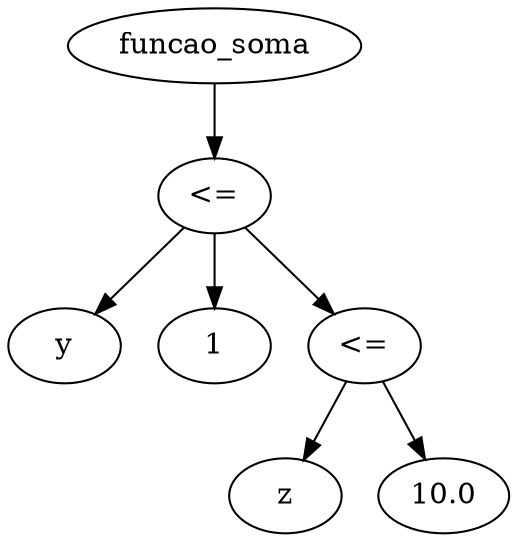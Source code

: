 # Executado assim: output2dot.sh 
# https://graphviz.org/doc/info/lang.html
digraph {
  x60000391c000 [label="funcao_soma"];
  x60000391c000 -> x60000391c060
  x60000391c060 [label="<="];
  x60000391c060 -> x60000391c020
  x60000391c060 -> x60000391c040
  x60000391c060 -> x60000391c0c0
  x60000391c020 [label="y"];
  x60000391c040 [label="1"];
  x60000391c0c0 [label="<="];
  x60000391c0c0 -> x60000391c080
  x60000391c0c0 -> x60000391c0a0
  x60000391c080 [label="z"];
  x60000391c0a0 [label="10.0"];
}
